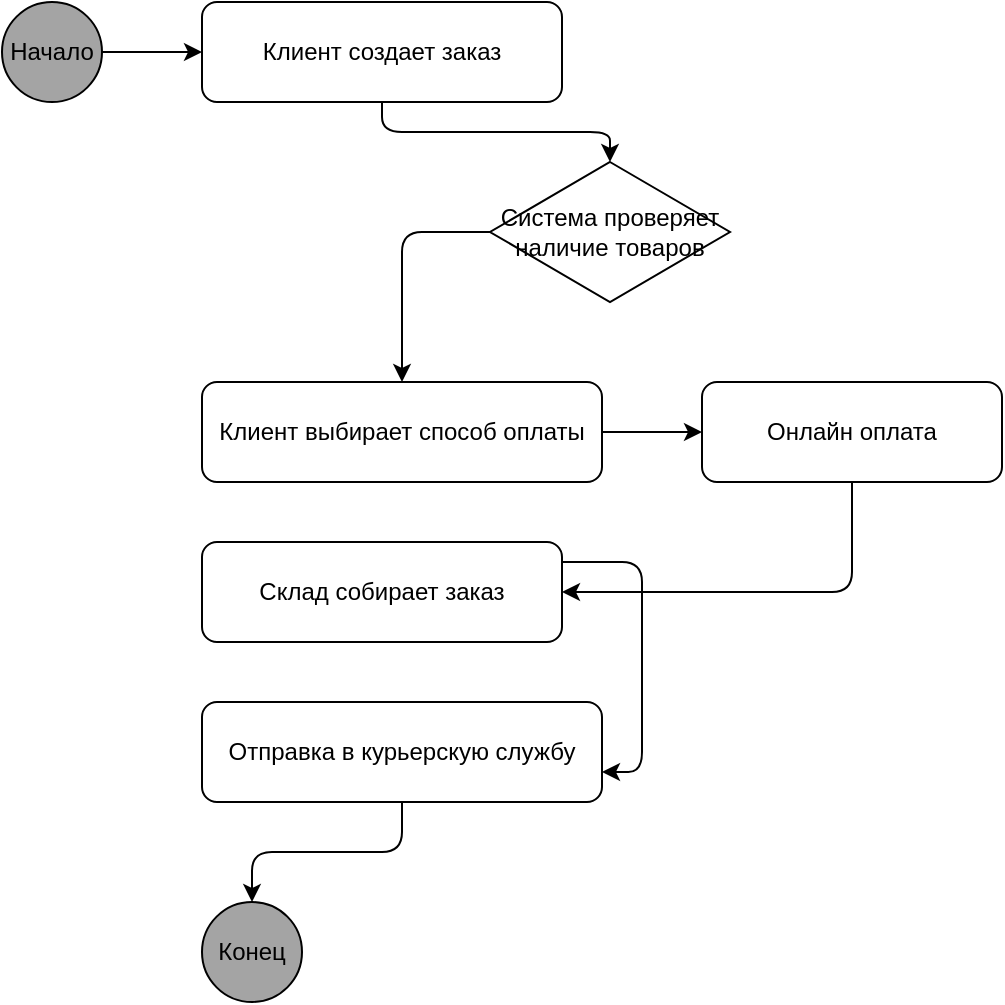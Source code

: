 <mxfile version="25.0.3">
  <diagram name="Управление логистикой интернет-магазина" id="0">
    <mxGraphModel dx="1434" dy="772" grid="1" gridSize="10" guides="1" tooltips="1" connect="1" arrows="1" fold="1" page="1" pageScale="1" pageWidth="827" pageHeight="1169" math="0" shadow="0">
      <root>
        <mxCell id="0" />
        <mxCell id="1" parent="0" />
        <mxCell id="start" value="Начало" style="ellipse;whiteSpace=wrap;html=1;fillColor=#A4A4A4;" parent="1" vertex="1">
          <mxGeometry x="50" y="50" width="50" height="50" as="geometry" />
        </mxCell>
        <mxCell id="create_order" value="Клиент создает заказ" style="rounded=1;whiteSpace=wrap;html=1;" parent="1" vertex="1">
          <mxGeometry x="150" y="50" width="180" height="50" as="geometry" />
        </mxCell>
        <mxCell id="check_stock" value="Система проверяет наличие товаров" style="rhombus;whiteSpace=wrap;html=1;" parent="1" vertex="1">
          <mxGeometry x="294" y="130" width="120" height="70" as="geometry" />
        </mxCell>
        <mxCell id="choose_payment" value="Клиент выбирает способ оплаты" style="rounded=1;whiteSpace=wrap;html=1;" parent="1" vertex="1">
          <mxGeometry x="150" y="240" width="200" height="50" as="geometry" />
        </mxCell>
        <mxCell id="online_payment" value="Онлайн оплата" style="rounded=1;whiteSpace=wrap;html=1;" parent="1" vertex="1">
          <mxGeometry x="400" y="240" width="150" height="50" as="geometry" />
        </mxCell>
        <mxCell id="assemble_order" value="Склад собирает заказ" style="rounded=1;whiteSpace=wrap;html=1;" parent="1" vertex="1">
          <mxGeometry x="150" y="320" width="180" height="50" as="geometry" />
        </mxCell>
        <mxCell id="send_to_delivery" value="Отправка в курьерскую службу" style="rounded=1;whiteSpace=wrap;html=1;" parent="1" vertex="1">
          <mxGeometry x="150" y="400" width="200" height="50" as="geometry" />
        </mxCell>
        <mxCell id="end" value="Конец" style="ellipse;whiteSpace=wrap;html=1;fillColor=#A4A4A4;" parent="1" vertex="1">
          <mxGeometry x="150" y="500" width="50" height="50" as="geometry" />
        </mxCell>
        <mxCell id="edge1" style="edgeStyle=orthogonalEdgeStyle;" parent="1" source="start" target="create_order" edge="1">
          <mxGeometry relative="1" as="geometry" />
        </mxCell>
        <mxCell id="FudyNfFs-hM84XBr8Av8-2" style="edgeStyle=orthogonalEdgeStyle;" edge="1" parent="1" source="create_order" target="check_stock">
          <mxGeometry relative="1" as="geometry">
            <mxPoint x="110" y="85" as="sourcePoint" />
            <mxPoint x="160" y="85" as="targetPoint" />
          </mxGeometry>
        </mxCell>
        <mxCell id="FudyNfFs-hM84XBr8Av8-3" style="edgeStyle=orthogonalEdgeStyle;exitX=0;exitY=0.5;exitDx=0;exitDy=0;" edge="1" parent="1" source="check_stock" target="choose_payment">
          <mxGeometry relative="1" as="geometry">
            <mxPoint x="120" y="95" as="sourcePoint" />
            <mxPoint x="170" y="95" as="targetPoint" />
          </mxGeometry>
        </mxCell>
        <mxCell id="FudyNfFs-hM84XBr8Av8-4" style="edgeStyle=orthogonalEdgeStyle;" edge="1" parent="1" source="choose_payment" target="online_payment">
          <mxGeometry relative="1" as="geometry">
            <mxPoint x="130" y="105" as="sourcePoint" />
            <mxPoint x="180" y="105" as="targetPoint" />
          </mxGeometry>
        </mxCell>
        <mxCell id="FudyNfFs-hM84XBr8Av8-5" style="edgeStyle=orthogonalEdgeStyle;exitX=0.5;exitY=1;exitDx=0;exitDy=0;entryX=1;entryY=0.5;entryDx=0;entryDy=0;" edge="1" parent="1" source="online_payment" target="assemble_order">
          <mxGeometry relative="1" as="geometry">
            <mxPoint x="140" y="115" as="sourcePoint" />
            <mxPoint x="190" y="115" as="targetPoint" />
          </mxGeometry>
        </mxCell>
        <mxCell id="FudyNfFs-hM84XBr8Av8-6" style="edgeStyle=orthogonalEdgeStyle;" edge="1" parent="1" source="assemble_order" target="send_to_delivery">
          <mxGeometry relative="1" as="geometry">
            <mxPoint x="150" y="125" as="sourcePoint" />
            <mxPoint x="200" y="125" as="targetPoint" />
            <Array as="points">
              <mxPoint x="370" y="330" />
              <mxPoint x="370" y="435" />
            </Array>
          </mxGeometry>
        </mxCell>
        <mxCell id="FudyNfFs-hM84XBr8Av8-7" style="edgeStyle=orthogonalEdgeStyle;" edge="1" parent="1" source="send_to_delivery" target="end">
          <mxGeometry relative="1" as="geometry">
            <mxPoint x="160" y="135" as="sourcePoint" />
            <mxPoint x="210" y="135" as="targetPoint" />
          </mxGeometry>
        </mxCell>
      </root>
    </mxGraphModel>
  </diagram>
</mxfile>
